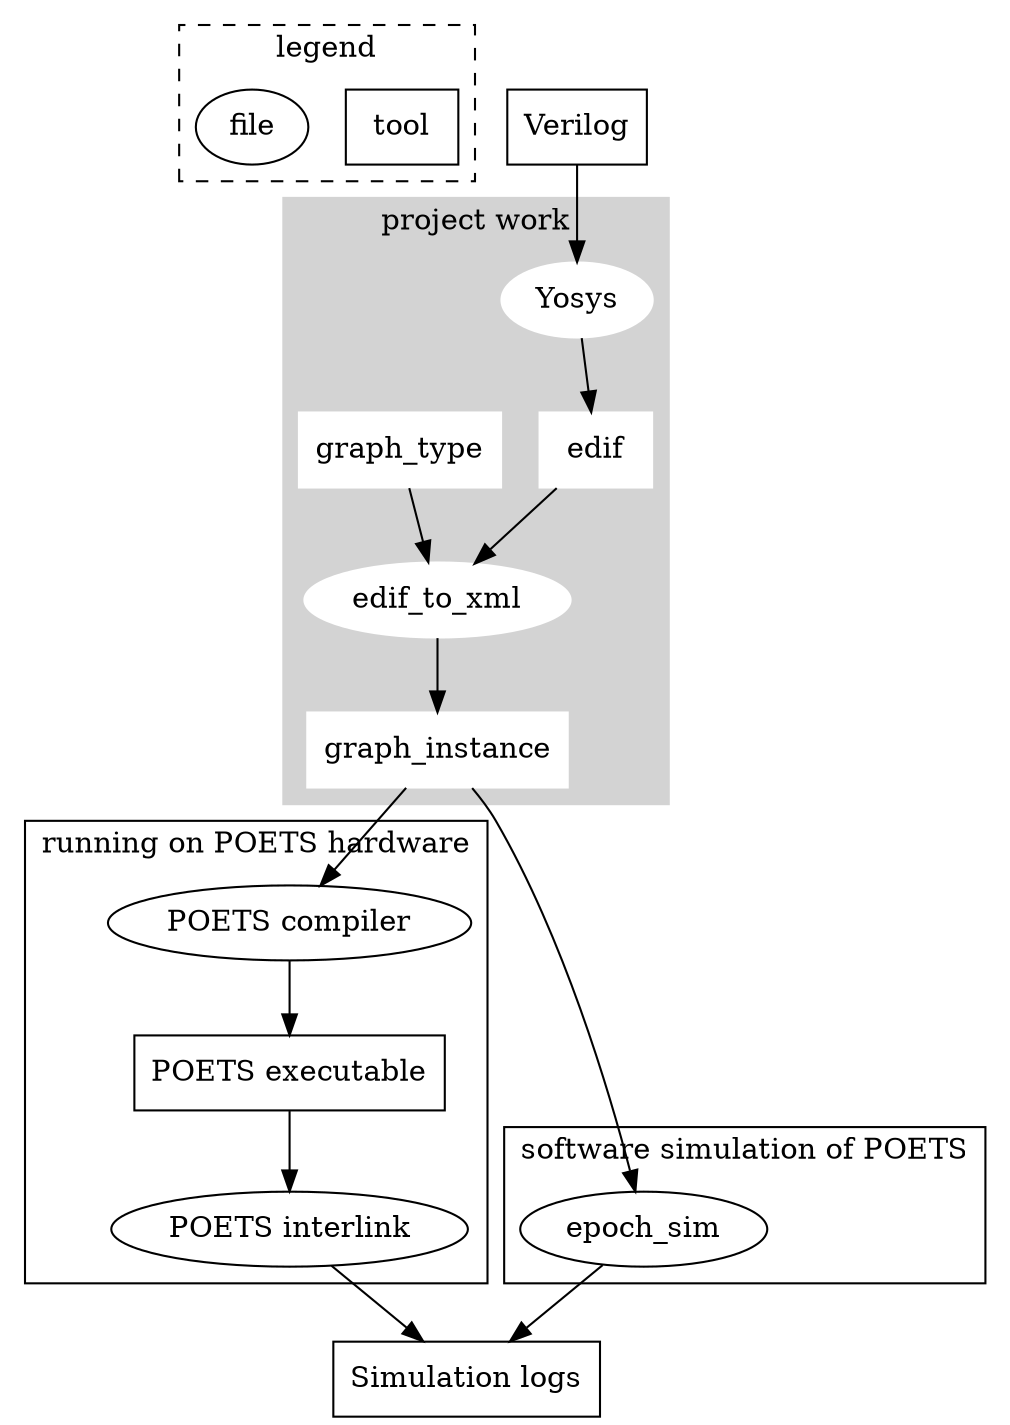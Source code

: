 digraph toolchain {
  // legends
  subgraph cluster_legends {
    label="legend";
    style=dashed;
    tool [shape=box];
    file [shape=ellipse];
  }
//  rankdir=LR;
// box is product
  node [shape=ellipse];
// circle is tool
  Verilog [shape=box];

  subgraph cluster_project_work {
    style=filled
    color=lightgrey;
    node [style=filled, color=white];
    Yosys -> edif;
    edif [shape=box];
    graph_type [shape=box];
    graph_instance [shape=box];
    edif -> edif_to_xml;
    graph_type -> edif_to_xml;
    edif_to_xml -> graph_instance;
    label="project work";
  }

  subgraph cluster_epochsim {
    color=black;
    epoch_sim;
    label="software simulation of POETS";
  }

  subgraph cluster_hardwaresim {
    color=black;
    pts_xmlc [label="POETS compiler"];
    pts_xmlc -> pts_exe;
    pts_exe [label="POETS executable", shape=box];
    pts_exe -> pts_serve;
    pts_serve [label="POETS interlink"];
    label="running on POETS hardware";
  }

  Verilog -> Yosys;
  // two paths
  graph_instance -> epoch_sim;
  epoch_sim -> sim_logs;
  sim_logs [label="Simulation logs", shape=box];

  graph_instance -> pts_xmlc;
  pts_serve -> sim_logs;
}

// vim: ft=dot:

